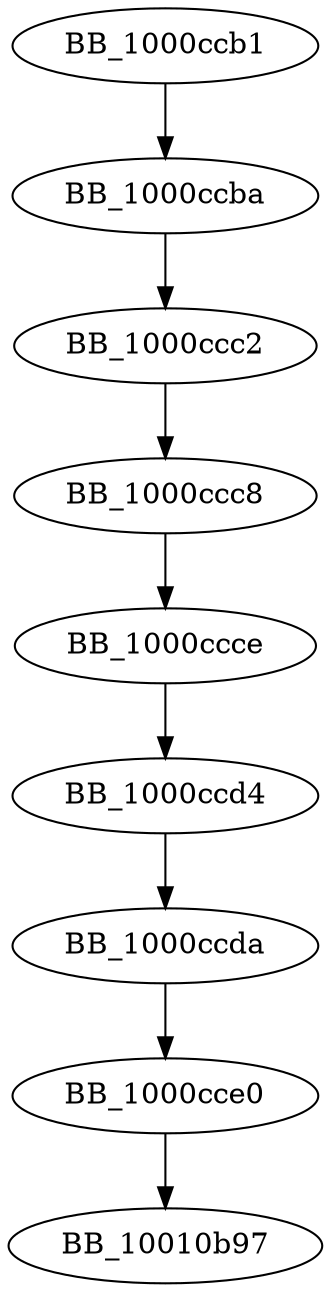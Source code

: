 DiGraph __init_pointers{
BB_1000ccb1->BB_1000ccba
BB_1000ccba->BB_1000ccc2
BB_1000ccc2->BB_1000ccc8
BB_1000ccc8->BB_1000ccce
BB_1000ccce->BB_1000ccd4
BB_1000ccd4->BB_1000ccda
BB_1000ccda->BB_1000cce0
BB_1000cce0->BB_10010b97
}
